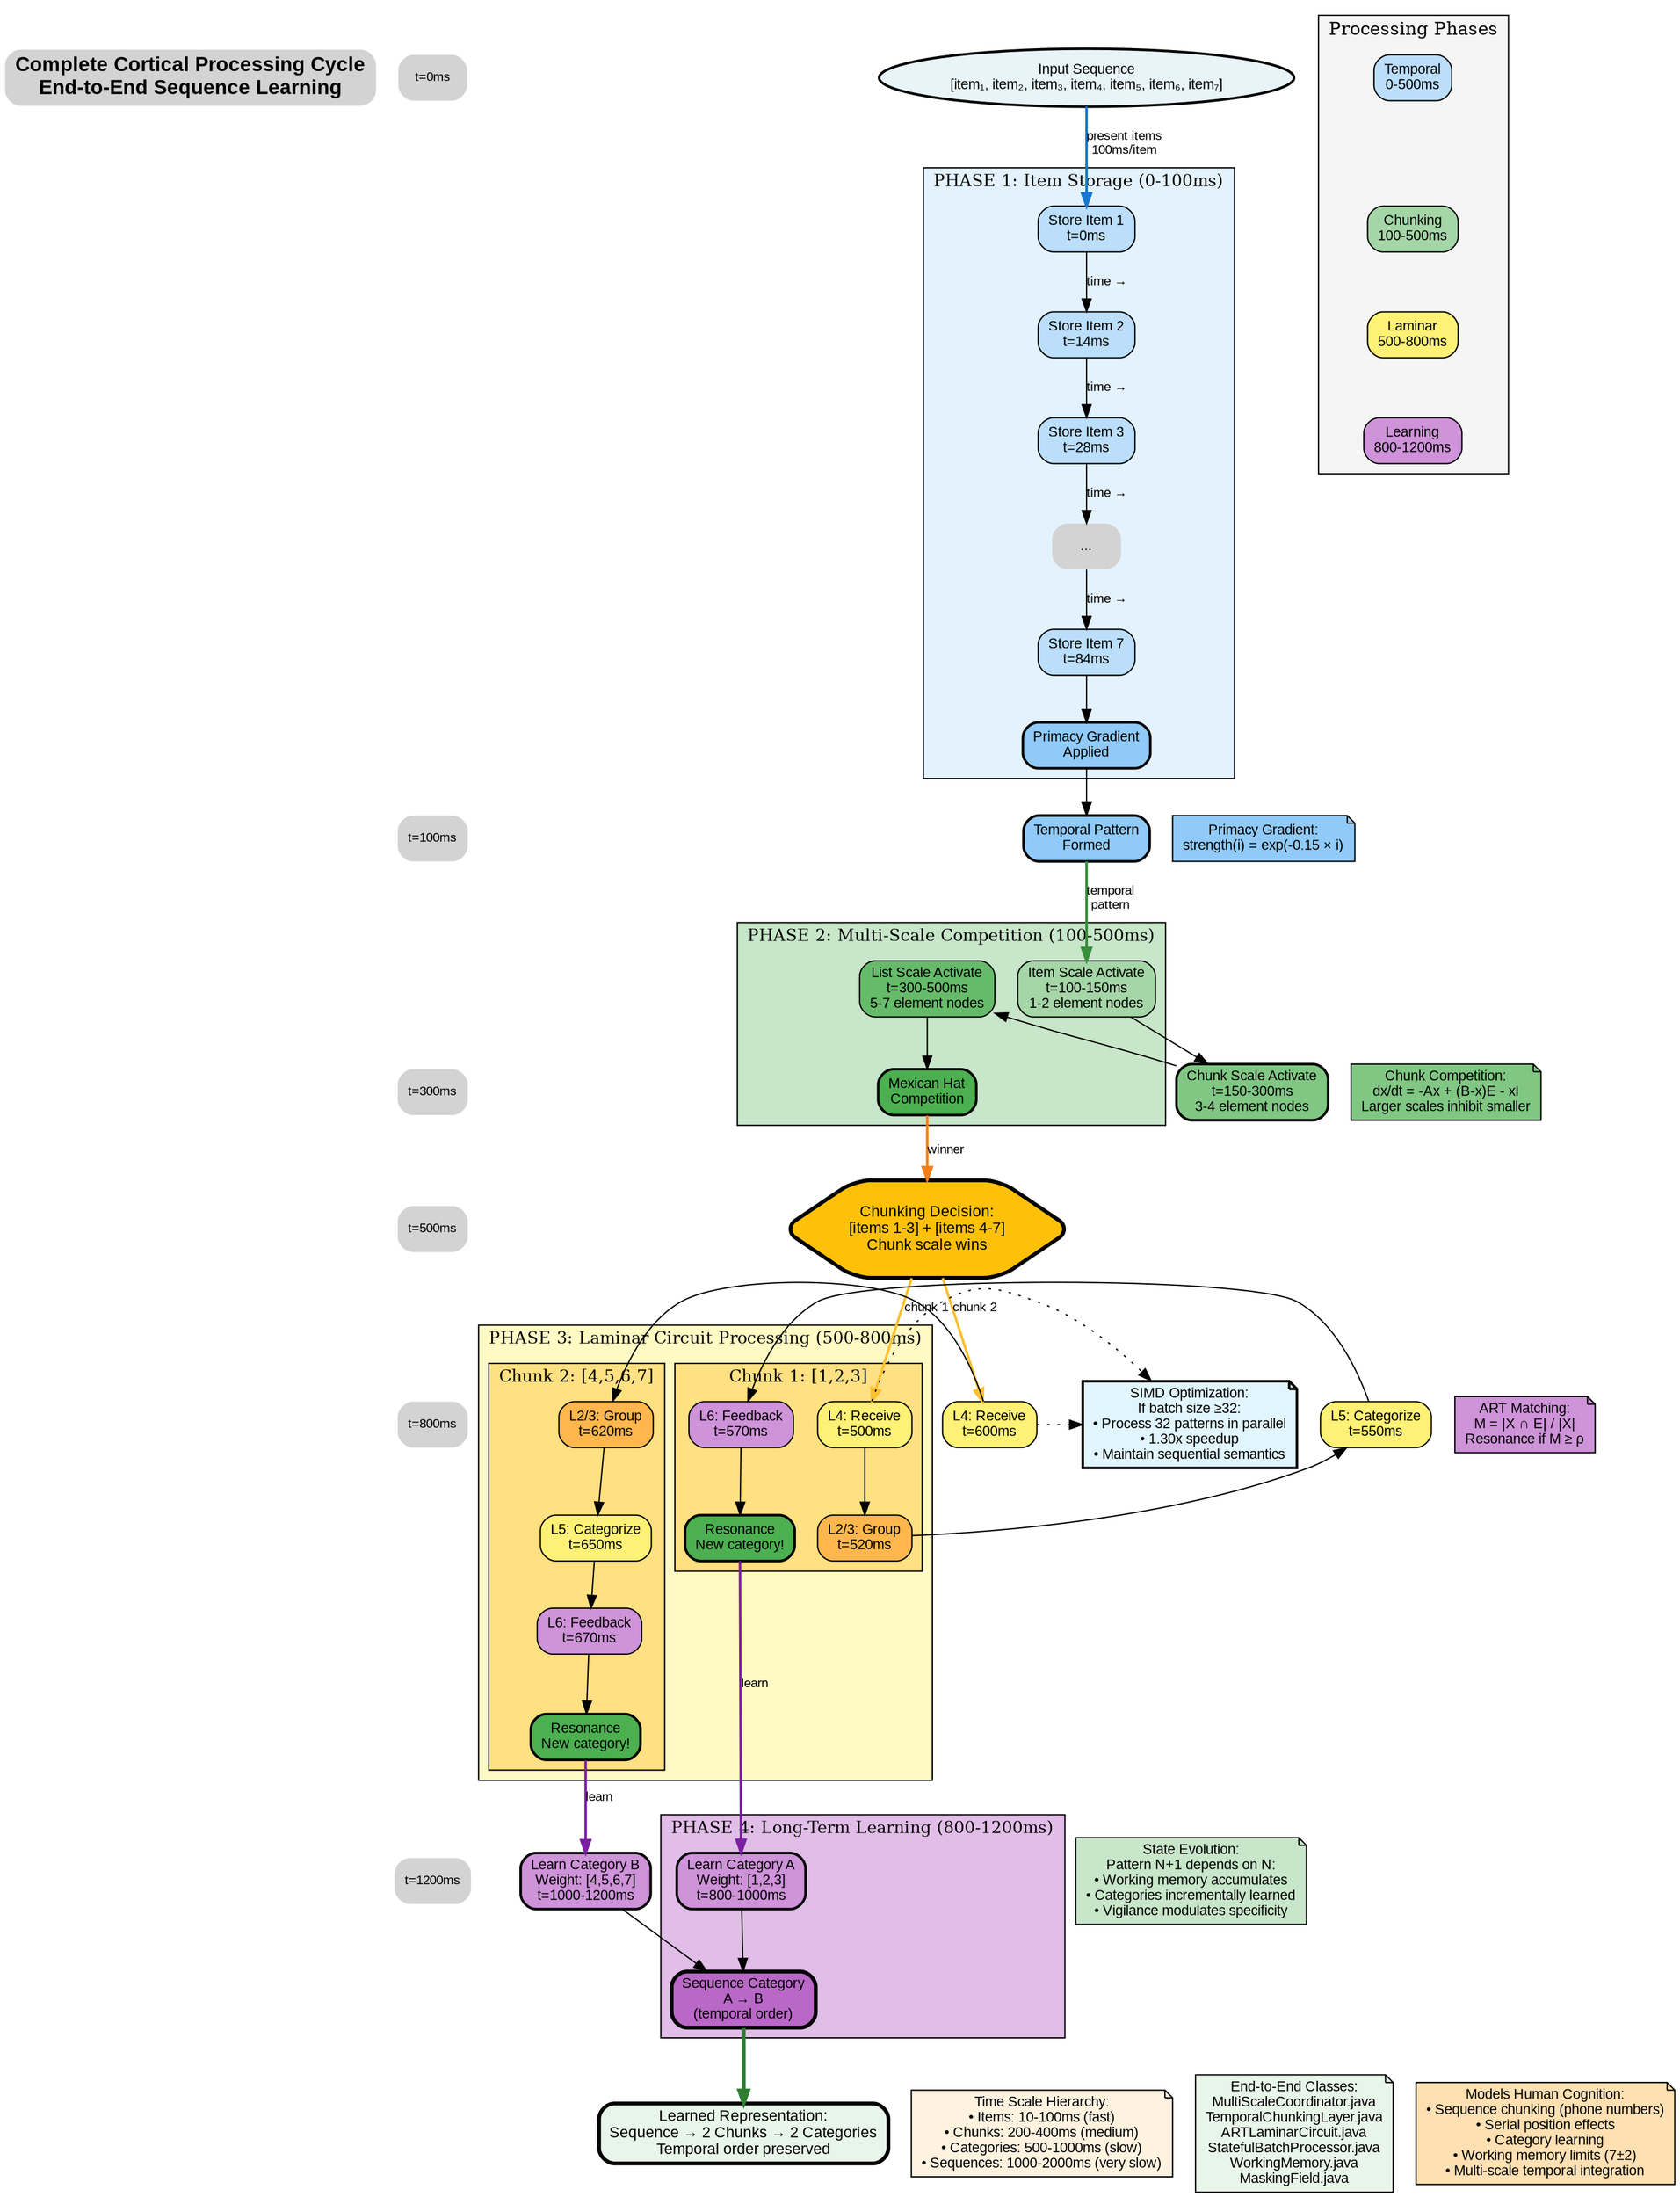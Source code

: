 digraph CorticalProcessingCycle {
    rankdir=TB;
    node [shape=box, style="rounded,filled", fontname="Arial", fontsize=11];
    edge [fontname="Arial", fontsize=10];

    // Title
    title [label="Complete Cortical Processing Cycle\nEnd-to-End Sequence Learning",
           shape=plaintext, fontsize=16, fontname="Arial Bold"];

    // Time annotations (across top)
    t0 [label="t=0ms", shape=plaintext, fontsize=10];
    t100 [label="t=100ms", shape=plaintext, fontsize=10];
    t300 [label="t=300ms", shape=plaintext, fontsize=10];
    t500 [label="t=500ms", shape=plaintext, fontsize=10];
    t800 [label="t=800ms", shape=plaintext, fontsize=10];
    t1200 [label="t=1200ms", shape=plaintext, fontsize=10];

    t0 -> t100 -> t300 -> t500 -> t800 -> t1200 [style=invis];

    // Input sequence
    input_seq [label="Input Sequence\n[item₁, item₂, item₃, item₄, item₅, item₆, item₇]",
               shape=ellipse, fillcolor="#E8F4F8", penwidth=2];

    // PHASE 1: Working Memory (0-100ms)
    subgraph cluster_phase1 {
        label="PHASE 1: Item Storage (0-100ms)";
        style=filled;
        fillcolor="#E3F2FD";
        fontsize=13;

        wm_store1 [label="Store Item 1\nt=0ms", fillcolor="#BBDEFB"];
        wm_store2 [label="Store Item 2\nt=14ms", fillcolor="#BBDEFB"];
        wm_store3 [label="Store Item 3\nt=28ms", fillcolor="#BBDEFB"];
        wm_storedots [label="...", shape=plaintext];
        wm_store7 [label="Store Item 7\nt=84ms", fillcolor="#BBDEFB"];

        wm_primacy [label="Primacy Gradient\nApplied", fillcolor="#90CAF9", penwidth=2];
        wm_pattern [label="Temporal Pattern\nFormed", fillcolor="#90CAF9", penwidth=2];

        wm_store1 -> wm_store2 -> wm_store3 -> wm_storedots -> wm_store7 [label="time →"];
        wm_store7 -> wm_primacy -> wm_pattern;
    }

    input_seq -> wm_store1 [label="present items\n100ms/item", color="#1976D2", penwidth=2];

    // PHASE 2: Multi-Scale Activation (100-500ms)
    subgraph cluster_phase2 {
        label="PHASE 2: Multi-Scale Competition (100-500ms)";
        style=filled;
        fillcolor="#C8E6C9";
        fontsize=13;

        mf_item_activate [label="Item Scale Activate\nt=100-150ms\n1-2 element nodes", fillcolor="#A5D6A7"];
        mf_chunk_activate [label="Chunk Scale Activate\nt=150-300ms\n3-4 element nodes", fillcolor="#81C784", penwidth=2];
        mf_list_activate [label="List Scale Activate\nt=300-500ms\n5-7 element nodes", fillcolor="#66BB6A"];

        mf_compete [label="Mexican Hat\nCompetition", fillcolor="#4CAF50", penwidth=2];

        mf_item_activate -> mf_chunk_activate -> mf_list_activate -> mf_compete;
    }

    wm_pattern -> mf_item_activate [label="temporal\npattern", color="#388E3C", penwidth=2];

    // Chunking decision
    chunk_decision [label="Chunking Decision:\n[items 1-3] + [items 4-7]\nChunk scale wins",
                    shape=hexagon, fillcolor="#FFC107", penwidth=3, fontsize=12];

    mf_compete -> chunk_decision [label="winner", color="#F57F17", penwidth=2];

    // PHASE 3: Laminar Processing (500-800ms)
    subgraph cluster_phase3 {
        label="PHASE 3: Laminar Circuit Processing (500-800ms)";
        style=filled;
        fillcolor="#FFF9C4";
        fontsize=13;

        // First chunk processing
        subgraph cluster_chunk1 {
            label="Chunk 1: [1,2,3]";
            fillcolor="#FFE082";
            style=filled;

            c1_l4 [label="L4: Receive\nt=500ms", fillcolor="#FFF176"];
            c1_l23 [label="L2/3: Group\nt=520ms", fillcolor="#FFB74D"];
            c1_l5 [label="L5: Categorize\nt=550ms", fillcolor="#FFF176"];
            c1_l6 [label="L6: Feedback\nt=570ms", fillcolor="#CE93D8"];
            c1_resonate [label="Resonance\nNew category!", fillcolor="#4CAF50", penwidth=2];

            c1_l4 -> c1_l23 -> c1_l5 -> c1_l6 -> c1_resonate;
        }

        // Second chunk processing
        subgraph cluster_chunk2 {
            label="Chunk 2: [4,5,6,7]";
            fillcolor="#FFE082";
            style=filled;

            c2_l4 [label="L4: Receive\nt=600ms", fillcolor="#FFF176"];
            c2_l23 [label="L2/3: Group\nt=620ms", fillcolor="#FFB74D"];
            c2_l5 [label="L5: Categorize\nt=650ms", fillcolor="#FFF176"];
            c2_l6 [label="L6: Feedback\nt=670ms", fillcolor="#CE93D8"];
            c2_resonate [label="Resonance\nNew category!", fillcolor="#4CAF50", penwidth=2];

            c2_l4 -> c2_l23 -> c2_l5 -> c2_l6 -> c2_resonate;
        }
    }

    chunk_decision -> c1_l4 [label="chunk 1", color="#FBC02D", penwidth=2];
    chunk_decision -> c2_l4 [label="chunk 2", color="#FBC02D", penwidth=2];

    // PHASE 4: Category Learning (800-1200ms)
    subgraph cluster_phase4 {
        label="PHASE 4: Long-Term Learning (800-1200ms)";
        style=filled;
        fillcolor="#E1BEE7";
        fontsize=13;

        learn_cat1 [label="Learn Category A\nWeight: [1,2,3]\nt=800-1000ms", fillcolor="#CE93D8", penwidth=2];
        learn_cat2 [label="Learn Category B\nWeight: [4,5,6,7]\nt=1000-1200ms", fillcolor="#CE93D8", penwidth=2];

        sequence_cat [label="Sequence Category\nA → B\n(temporal order)", fillcolor="#BA68C8", penwidth=3];

        learn_cat1 -> sequence_cat;
        learn_cat2 -> sequence_cat;
    }

    c1_resonate -> learn_cat1 [label="learn", color="#7B1FA2", penwidth=2];
    c2_resonate -> learn_cat2 [label="learn", color="#7B1FA2", penwidth=2];

    // Output
    output [label="Learned Representation:\nSequence → 2 Chunks → 2 Categories\nTemporal order preserved",
            shape=box, fillcolor="#E8F5E9", style="rounded,filled,bold",
            penwidth=3, fontsize=12];

    sequence_cat -> output [color="#2E7D32", penwidth=3];

    // Parallel SIMD processing annotation
    simd_parallel [label="SIMD Optimization:\nIf batch size ≥32:\n• Process 32 patterns in parallel\n• 1.30x speedup\n• Maintain sequential semantics",
                   shape=note, fillcolor="#E1F5FE", penwidth=2];

    c1_l4 -> simd_parallel [style=dotted];
    c2_l4 -> simd_parallel [style=dotted];

    // Time scale summary
    timescales [label="Time Scale Hierarchy:\n• Items: 10-100ms (fast)\n• Chunks: 200-400ms (medium)\n• Categories: 500-1000ms (slow)\n• Sequences: 1000-2000ms (very slow)",
                shape=note, fillcolor="#FFF3E0", fontsize=11];

    // State evolution
    state_evolution [label="State Evolution:\nPattern N+1 depends on N:\n• Working memory accumulates\n• Categories incrementally learned\n• Vigilance modulates specificity",
                     shape=note, fillcolor="#C8E6C9", fontsize=11];

    // Equations
    eq_primacy [label="Primacy Gradient:\nstrength(i) = exp(-0.15 × i)",
                shape=note, fillcolor="#90CAF9"];

    eq_chunk [label="Chunk Competition:\ndx/dt = -Ax + (B-x)E - xI\nLarger scales inhibit smaller",
              shape=note, fillcolor="#81C784"];

    eq_match [label="ART Matching:\nM = |X ∩ E| / |X|\nResonance if M ≥ ρ",
              shape=note, fillcolor="#CE93D8"];

    // Implementation references
    impl [label="End-to-End Classes:\nMultiScaleCoordinator.java\nTemporalChunkingLayer.java\nARTLaminarCircuit.java\nStatefulBatchProcessor.java\nWorkingMemory.java\nMaskingField.java",
          shape=note, fillcolor="#E8F5E9"];

    // Cognitive phenomenon
    phenomenon [label="Models Human Cognition:\n• Sequence chunking (phone numbers)\n• Serial position effects\n• Category learning\n• Working memory limits (7±2)\n• Multi-scale temporal integration",
                shape=note, fillcolor="#FFE0B2", fontsize=11];

    // Position annotations (time alignment)
    {rank=same; t0; input_seq;}
    {rank=same; t100; wm_pattern; eq_primacy;}
    {rank=same; t300; mf_chunk_activate; eq_chunk;}
    {rank=same; t500; chunk_decision;}
    {rank=same; t800; c1_l5; c2_l4; simd_parallel; eq_match;}
    {rank=same; t1200; learn_cat2; state_evolution;}
    {rank=same; output; impl; timescales; phenomenon;}

    // Legend
    subgraph cluster_legend {
        label="Processing Phases";
        style=filled;
        fillcolor="#F5F5F5";

        leg_temporal [label="Temporal\n0-500ms", fillcolor="#BBDEFB"];
        leg_chunking [label="Chunking\n100-500ms", fillcolor="#A5D6A7"];
        leg_laminar [label="Laminar\n500-800ms", fillcolor="#FFF176"];
        leg_learning [label="Learning\n800-1200ms", fillcolor="#CE93D8"];

        leg_temporal -> leg_chunking -> leg_laminar -> leg_learning [style=invis];
    }
}
